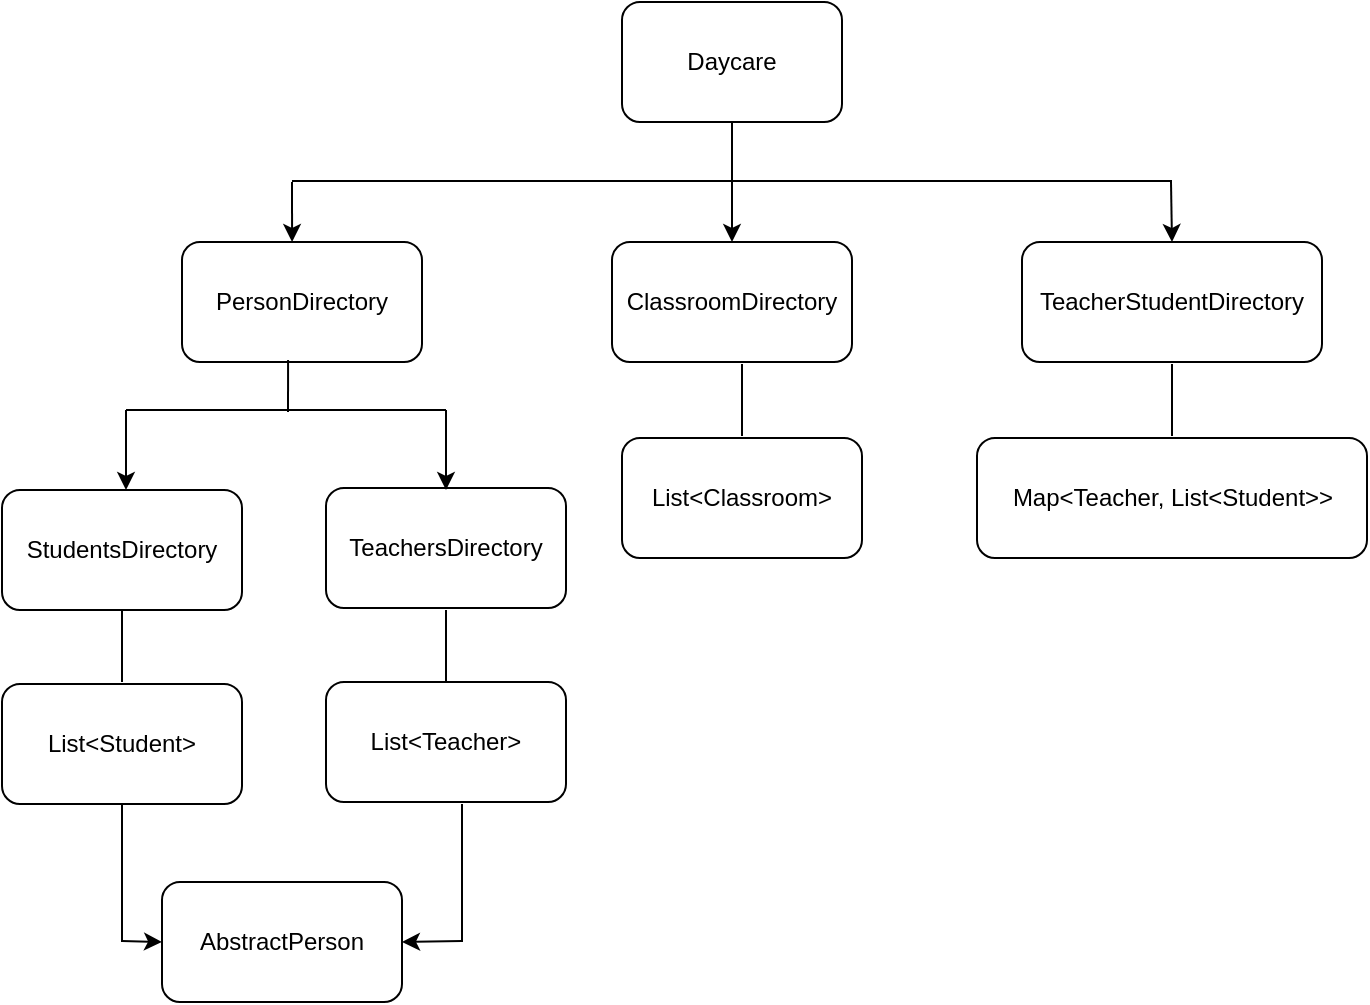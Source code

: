 <mxfile version="11.3.0" type="device" pages="1"><diagram id="dX5J5FgbvuvRiKd-2rp_" name="Page-1"><mxGraphModel dx="1172" dy="666" grid="1" gridSize="10" guides="1" tooltips="1" connect="1" arrows="1" fold="1" page="1" pageScale="1" pageWidth="1169" pageHeight="827" math="0" shadow="0"><root><mxCell id="0"/><mxCell id="1" parent="0"/><mxCell id="n6hTx0wTP7ULkZCyZDVe-3" value="Daycare" style="rounded=1;whiteSpace=wrap;html=1;" vertex="1" parent="1"><mxGeometry x="450" y="120" width="110" height="60" as="geometry"/></mxCell><mxCell id="n6hTx0wTP7ULkZCyZDVe-4" value="PersonDirectory" style="rounded=1;whiteSpace=wrap;html=1;" vertex="1" parent="1"><mxGeometry x="230" y="240" width="120" height="60" as="geometry"/></mxCell><mxCell id="n6hTx0wTP7ULkZCyZDVe-5" value="TeachersDirectory" style="rounded=1;whiteSpace=wrap;html=1;" vertex="1" parent="1"><mxGeometry x="302" y="363" width="120" height="60" as="geometry"/></mxCell><mxCell id="n6hTx0wTP7ULkZCyZDVe-15" value="" style="endArrow=none;html=1;entryX=0.5;entryY=1;entryDx=0;entryDy=0;" edge="1" parent="1" target="n6hTx0wTP7ULkZCyZDVe-3"><mxGeometry width="50" height="50" relative="1" as="geometry"><mxPoint x="505" y="210" as="sourcePoint"/><mxPoint x="540" y="180" as="targetPoint"/></mxGeometry></mxCell><mxCell id="n6hTx0wTP7ULkZCyZDVe-16" value="" style="endArrow=none;html=1;" edge="1" parent="1"><mxGeometry width="50" height="50" relative="1" as="geometry"><mxPoint x="285" y="209.5" as="sourcePoint"/><mxPoint x="505" y="209.5" as="targetPoint"/></mxGeometry></mxCell><mxCell id="n6hTx0wTP7ULkZCyZDVe-17" value="" style="endArrow=classic;html=1;entryX=0.417;entryY=0;entryDx=0;entryDy=0;entryPerimeter=0;" edge="1" parent="1"><mxGeometry width="50" height="50" relative="1" as="geometry"><mxPoint x="285" y="210" as="sourcePoint"/><mxPoint x="285.04" y="240" as="targetPoint"/></mxGeometry></mxCell><mxCell id="n6hTx0wTP7ULkZCyZDVe-18" value="" style="endArrow=classic;html=1;" edge="1" parent="1"><mxGeometry width="50" height="50" relative="1" as="geometry"><mxPoint x="505" y="210" as="sourcePoint"/><mxPoint x="505" y="240" as="targetPoint"/></mxGeometry></mxCell><mxCell id="n6hTx0wTP7ULkZCyZDVe-23" value="StudentsDirectory" style="rounded=1;whiteSpace=wrap;html=1;" vertex="1" parent="1"><mxGeometry x="140" y="364" width="120" height="60" as="geometry"/></mxCell><mxCell id="n6hTx0wTP7ULkZCyZDVe-25" value="" style="endArrow=none;html=1;entryX=0.442;entryY=1.067;entryDx=0;entryDy=0;entryPerimeter=0;" edge="1" parent="1"><mxGeometry width="50" height="50" relative="1" as="geometry"><mxPoint x="283" y="325" as="sourcePoint"/><mxPoint x="283.04" y="299.02" as="targetPoint"/></mxGeometry></mxCell><mxCell id="n6hTx0wTP7ULkZCyZDVe-26" value="" style="endArrow=none;html=1;" edge="1" parent="1"><mxGeometry width="50" height="50" relative="1" as="geometry"><mxPoint x="202" y="324" as="sourcePoint"/><mxPoint x="362" y="324" as="targetPoint"/></mxGeometry></mxCell><mxCell id="n6hTx0wTP7ULkZCyZDVe-27" value="" style="endArrow=classic;html=1;entryX=0.5;entryY=0;entryDx=0;entryDy=0;" edge="1" parent="1"><mxGeometry width="50" height="50" relative="1" as="geometry"><mxPoint x="202" y="324" as="sourcePoint"/><mxPoint x="202" y="364" as="targetPoint"/></mxGeometry></mxCell><mxCell id="n6hTx0wTP7ULkZCyZDVe-28" value="" style="endArrow=classic;html=1;entryX=0.5;entryY=0;entryDx=0;entryDy=0;" edge="1" parent="1"><mxGeometry width="50" height="50" relative="1" as="geometry"><mxPoint x="362" y="324" as="sourcePoint"/><mxPoint x="362" y="364" as="targetPoint"/></mxGeometry></mxCell><mxCell id="n6hTx0wTP7ULkZCyZDVe-29" value="List&amp;lt;Teacher&amp;gt;" style="rounded=1;whiteSpace=wrap;html=1;" vertex="1" parent="1"><mxGeometry x="302" y="460" width="120" height="60" as="geometry"/></mxCell><mxCell id="n6hTx0wTP7ULkZCyZDVe-30" value="List&amp;lt;Student&amp;gt;" style="rounded=1;whiteSpace=wrap;html=1;" vertex="1" parent="1"><mxGeometry x="140" y="461" width="120" height="60" as="geometry"/></mxCell><mxCell id="n6hTx0wTP7ULkZCyZDVe-31" value="" style="endArrow=none;html=1;entryX=0.5;entryY=1;entryDx=0;entryDy=0;" edge="1" parent="1" target="n6hTx0wTP7ULkZCyZDVe-23"><mxGeometry width="50" height="50" relative="1" as="geometry"><mxPoint x="200" y="460" as="sourcePoint"/><mxPoint x="240" y="430" as="targetPoint"/></mxGeometry></mxCell><mxCell id="n6hTx0wTP7ULkZCyZDVe-32" value="" style="endArrow=none;html=1;entryX=0.5;entryY=1;entryDx=0;entryDy=0;" edge="1" parent="1"><mxGeometry width="50" height="50" relative="1" as="geometry"><mxPoint x="362" y="460" as="sourcePoint"/><mxPoint x="362" y="424" as="targetPoint"/></mxGeometry></mxCell><mxCell id="n6hTx0wTP7ULkZCyZDVe-34" value="AbstractPerson" style="rounded=1;whiteSpace=wrap;html=1;" vertex="1" parent="1"><mxGeometry x="220" y="560" width="120" height="60" as="geometry"/></mxCell><mxCell id="n6hTx0wTP7ULkZCyZDVe-35" value="" style="endArrow=none;html=1;entryX=0.5;entryY=1;entryDx=0;entryDy=0;" edge="1" parent="1" target="n6hTx0wTP7ULkZCyZDVe-30"><mxGeometry width="50" height="50" relative="1" as="geometry"><mxPoint x="200" y="590" as="sourcePoint"/><mxPoint x="220" y="540" as="targetPoint"/></mxGeometry></mxCell><mxCell id="n6hTx0wTP7ULkZCyZDVe-36" value="" style="endArrow=none;html=1;entryX=0.5;entryY=1;entryDx=0;entryDy=0;" edge="1" parent="1"><mxGeometry width="50" height="50" relative="1" as="geometry"><mxPoint x="370" y="590" as="sourcePoint"/><mxPoint x="370" y="521" as="targetPoint"/></mxGeometry></mxCell><mxCell id="n6hTx0wTP7ULkZCyZDVe-37" value="" style="endArrow=classic;html=1;" edge="1" parent="1"><mxGeometry width="50" height="50" relative="1" as="geometry"><mxPoint x="200" y="589.5" as="sourcePoint"/><mxPoint x="220" y="590" as="targetPoint"/></mxGeometry></mxCell><mxCell id="n6hTx0wTP7ULkZCyZDVe-38" value="" style="endArrow=classic;html=1;" edge="1" parent="1"><mxGeometry width="50" height="50" relative="1" as="geometry"><mxPoint x="370" y="589.5" as="sourcePoint"/><mxPoint x="340" y="590" as="targetPoint"/></mxGeometry></mxCell><mxCell id="n6hTx0wTP7ULkZCyZDVe-39" value="ClassroomDirectory" style="rounded=1;whiteSpace=wrap;html=1;" vertex="1" parent="1"><mxGeometry x="445" y="240" width="120" height="60" as="geometry"/></mxCell><mxCell id="n6hTx0wTP7ULkZCyZDVe-40" value="TeacherStudentDirectory" style="rounded=1;whiteSpace=wrap;html=1;" vertex="1" parent="1"><mxGeometry x="650" y="240" width="150" height="60" as="geometry"/></mxCell><mxCell id="n6hTx0wTP7ULkZCyZDVe-41" value="" style="endArrow=none;html=1;" edge="1" parent="1"><mxGeometry width="50" height="50" relative="1" as="geometry"><mxPoint x="505" y="209.5" as="sourcePoint"/><mxPoint x="725" y="209.5" as="targetPoint"/></mxGeometry></mxCell><mxCell id="n6hTx0wTP7ULkZCyZDVe-42" value="" style="endArrow=classic;html=1;" edge="1" parent="1"><mxGeometry width="50" height="50" relative="1" as="geometry"><mxPoint x="724.5" y="210" as="sourcePoint"/><mxPoint x="725" y="240" as="targetPoint"/></mxGeometry></mxCell><mxCell id="n6hTx0wTP7ULkZCyZDVe-43" value="List&amp;lt;Classroom&amp;gt;" style="rounded=1;whiteSpace=wrap;html=1;" vertex="1" parent="1"><mxGeometry x="450" y="338" width="120" height="60" as="geometry"/></mxCell><mxCell id="n6hTx0wTP7ULkZCyZDVe-44" value="" style="endArrow=none;html=1;entryX=0.5;entryY=1;entryDx=0;entryDy=0;" edge="1" parent="1"><mxGeometry width="50" height="50" relative="1" as="geometry"><mxPoint x="510" y="337" as="sourcePoint"/><mxPoint x="510" y="301" as="targetPoint"/></mxGeometry></mxCell><mxCell id="n6hTx0wTP7ULkZCyZDVe-45" value="Map&amp;lt;Teacher, List&amp;lt;Student&amp;gt;&amp;gt;" style="rounded=1;whiteSpace=wrap;html=1;" vertex="1" parent="1"><mxGeometry x="627.5" y="338" width="195" height="60" as="geometry"/></mxCell><mxCell id="n6hTx0wTP7ULkZCyZDVe-46" value="" style="endArrow=none;html=1;entryX=0.5;entryY=1;entryDx=0;entryDy=0;" edge="1" parent="1"><mxGeometry width="50" height="50" relative="1" as="geometry"><mxPoint x="725" y="337" as="sourcePoint"/><mxPoint x="725" y="301" as="targetPoint"/></mxGeometry></mxCell></root></mxGraphModel></diagram></mxfile>